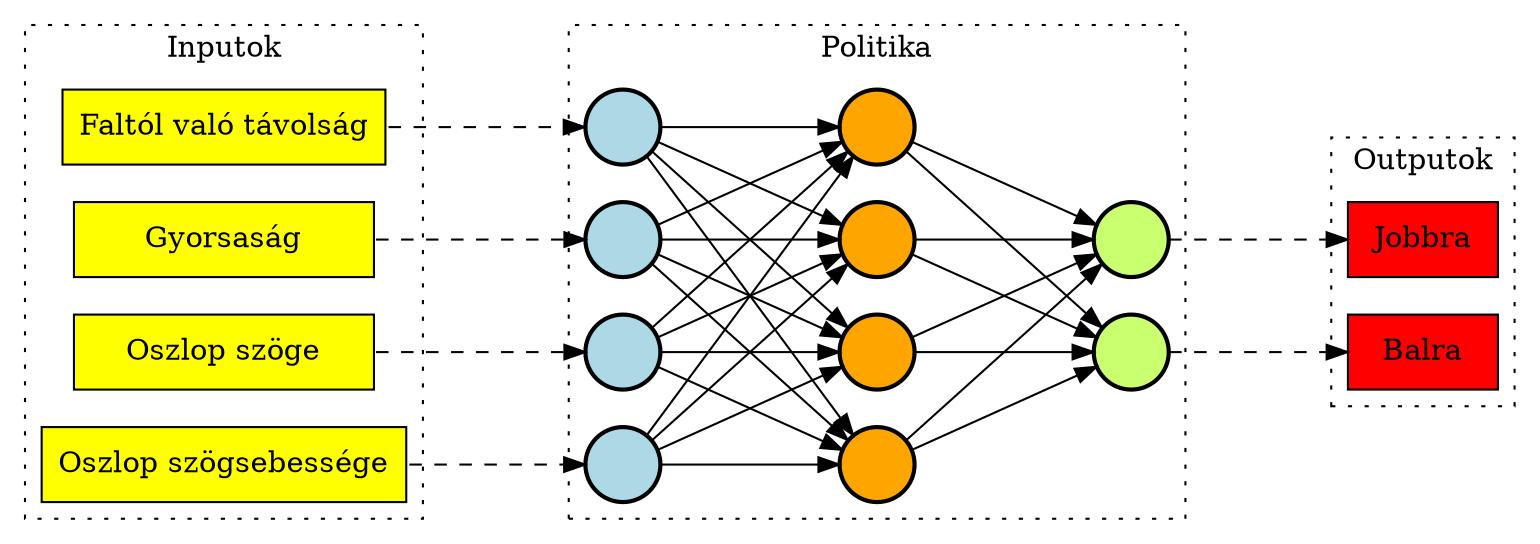 digraph reinforcement {
    graph [dpi=300]
    rankdir="LR"

    splines=false
    ranksep=1.2

    subgraph cluster_1 {
        label="Politika"
        style="dotted"
        input1 [label="", shape="circle", penwidth=2, style="filled", fillcolor="lightblue"]
        input2 [label="", shape="circle", penwidth=2, style="filled", fillcolor="lightblue"]
        input3 [label="", shape="circle", penwidth=2, style="filled", fillcolor="lightblue"]
        input4 [label="", shape="circle", penwidth=2, style="filled", fillcolor="lightblue"]
        hidden1 [label="", shape="circle", penwidth=2, style="filled", fillcolor="orange"]
        hidden2 [label="", shape="circle", penwidth=2, style="filled", fillcolor="orange"]
        hidden3 [label="", shape="circle", penwidth=2, style="filled", fillcolor="orange"]
        hidden4 [label="", shape="circle", penwidth=2, style="filled", fillcolor="orange"]
        output1 [label="", shape="circle", penwidth=2, style="filled", fillcolor="darkolivegreen1"]
        output2 [label="", shape="circle", penwidth=2, style="filled", fillcolor="darkolivegreen1"]
    }

    subgraph cluster_2 {
        label="Inputok"
        style="dotted"
        position [label="Faltól való távolság", shape="rectangle", style="filled", fillcolor="yellow", width=2]
        velocity [label="Gyorsaság", shape="rectangle", style="filled", fillcolor="yellow", width=2]
        angle [label="Oszlop szöge", shape="rectangle", style="filled", fillcolor="yellow", width=2]
        angular_velocity [label="Oszlop szögsebessége", shape="rectangle", style="filled", fillcolor="yellow", width=2]
    }

    subgraph cluster_3 {
        label="Outputok"
        style="dotted"
        left [label="Balra", shape="rectangle", style="filled", fillcolor="red", width=1]
        right [label="Jobbra", shape="rectangle", style="filled", fillcolor="red", width=1]
    }

    position:e -> input1 [style="dashed"]
    velocity:e -> input2 [style="dashed"]
    angle:e -> input3 [style="dashed"]
    angular_velocity:e -> input4 [style="dashed"]

    input1 -> hidden1
    input2 -> hidden1
    input3 -> hidden1
    input4 -> hidden1    
    input1 -> hidden2
    input2 -> hidden2
    input3 -> hidden2
    input4 -> hidden2
    input1 -> hidden3
    input2 -> hidden3
    input3 -> hidden3
    input4 -> hidden3
    input1 -> hidden4
    input2 -> hidden4
    input3 -> hidden4
    input4 -> hidden4

    hidden1 -> output1
    hidden2 -> output1
    hidden3 -> output1
    hidden4 -> output1
    hidden1 -> output2
    hidden2 -> output2
    hidden3 -> output2
    hidden4 -> output2

    output1 -> left [style="dashed"]
    output2 -> right [style="dashed"]
}